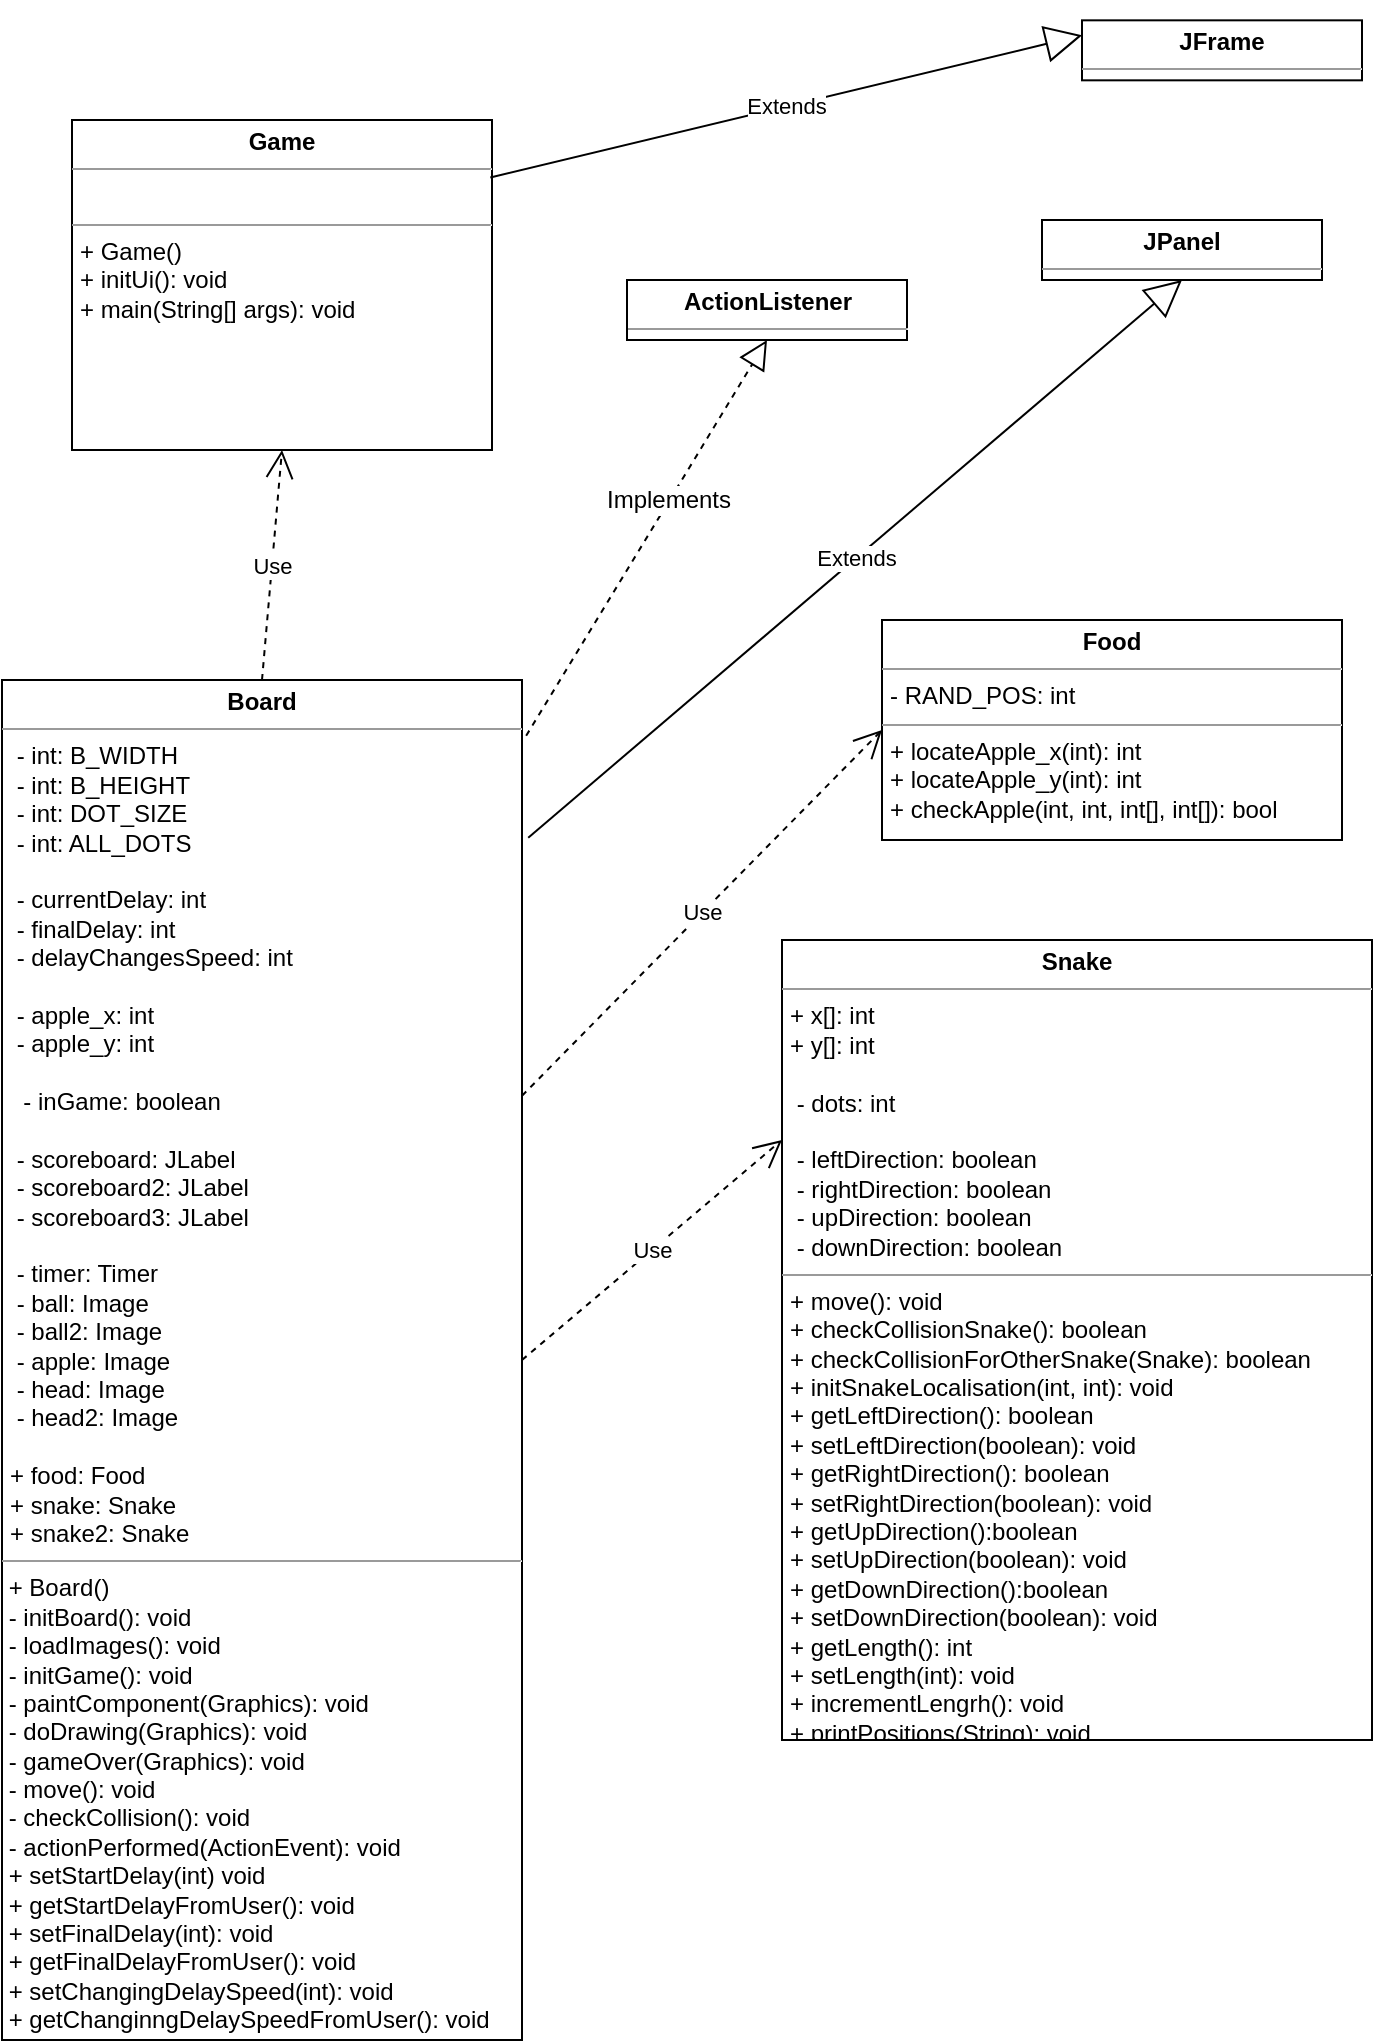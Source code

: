 <mxfile version="10.7.5" type="device"><diagram name="Page-1" id="c4acf3e9-155e-7222-9cf6-157b1a14988f"><mxGraphModel dx="990" dy="2565" grid="1" gridSize="10" guides="1" tooltips="1" connect="1" arrows="1" fold="1" page="1" pageScale="1" pageWidth="827" pageHeight="1169" background="#ffffff" math="0" shadow="0"><root><mxCell id="0"/><mxCell id="1" parent="0"/><mxCell id="eKtmnv-6mM7z_nRozBRa-14" value="&lt;p style=&quot;margin: 0px ; margin-top: 4px ; text-align: center&quot;&gt;&lt;b&gt;Game&lt;/b&gt;&lt;/p&gt;&lt;hr size=&quot;1&quot;&gt;&lt;p style=&quot;margin: 0px ; margin-left: 4px&quot;&gt;&lt;br&gt;&lt;/p&gt;&lt;hr size=&quot;1&quot;&gt;&lt;p style=&quot;margin: 0px ; margin-left: 4px&quot;&gt;+ Game()&lt;/p&gt;&lt;p style=&quot;margin: 0px ; margin-left: 4px&quot;&gt;+ initUi(): void&lt;/p&gt;&lt;p style=&quot;margin: 0px ; margin-left: 4px&quot;&gt;+ main(String[] args): void&lt;/p&gt;" style="verticalAlign=top;align=left;overflow=fill;fontSize=12;fontFamily=Helvetica;html=1;" parent="1" vertex="1"><mxGeometry x="145" y="-1060" width="210" height="165" as="geometry"/></mxCell><mxCell id="eKtmnv-6mM7z_nRozBRa-19" value="&lt;p style=&quot;margin: 0px ; margin-top: 4px ; text-align: center&quot;&gt;&lt;b&gt;Board&lt;/b&gt;&lt;/p&gt;&lt;hr size=&quot;1&quot;&gt;&lt;p style=&quot;margin: 0px ; margin-left: 4px&quot;&gt;&lt;span&gt;&amp;nbsp;- int: B_WIDTH&lt;/span&gt;&lt;br&gt;&lt;/p&gt;&lt;p style=&quot;margin: 0px ; margin-left: 4px&quot;&gt;&amp;nbsp;- int: B_HEIGHT&lt;/p&gt;&lt;p style=&quot;margin: 0px ; margin-left: 4px&quot;&gt;&amp;nbsp;- int: DOT_SIZE&lt;/p&gt;&lt;p style=&quot;margin: 0px ; margin-left: 4px&quot;&gt;&amp;nbsp;- int: ALL_DOTS&lt;/p&gt;&lt;p style=&quot;margin: 0px ; margin-left: 4px&quot;&gt;&lt;br&gt;&lt;/p&gt;&lt;p style=&quot;margin: 0px ; margin-left: 4px&quot;&gt;&amp;nbsp;- currentDelay: int&lt;/p&gt;&lt;p style=&quot;margin: 0px ; margin-left: 4px&quot;&gt;&amp;nbsp;- finalDelay: int&lt;/p&gt;&lt;p style=&quot;margin: 0px ; margin-left: 4px&quot;&gt;&amp;nbsp;- delayChangesSpeed: int&lt;/p&gt;&lt;p style=&quot;margin: 0px ; margin-left: 4px&quot;&gt;&amp;nbsp;&lt;/p&gt;&lt;p style=&quot;margin: 0px ; margin-left: 4px&quot;&gt;&lt;span&gt;&amp;nbsp;- apple_x: int&lt;/span&gt;&lt;/p&gt;&lt;p style=&quot;margin: 0px ; margin-left: 4px&quot;&gt;&amp;nbsp;- apple_y: int&lt;/p&gt;&lt;p style=&quot;margin: 0px ; margin-left: 4px&quot;&gt;&lt;br&gt;&lt;/p&gt;&lt;p style=&quot;margin: 0px ; margin-left: 4px&quot;&gt;&amp;nbsp;&amp;nbsp;&lt;span&gt;- inGame: boolean&lt;/span&gt;&lt;/p&gt;&lt;p style=&quot;margin: 0px ; margin-left: 4px&quot;&gt;&lt;br&gt;&lt;/p&gt;&lt;p style=&quot;margin: 0px ; margin-left: 4px&quot;&gt;&amp;nbsp;- scoreboard: JLabel&lt;/p&gt;&lt;p style=&quot;margin: 0px ; margin-left: 4px&quot;&gt;&amp;nbsp;- scoreboard2: JLabel&lt;/p&gt;&lt;p style=&quot;margin: 0px ; margin-left: 4px&quot;&gt;&amp;nbsp;- scoreboard3: JLabel&lt;/p&gt;&lt;p style=&quot;margin: 0px ; margin-left: 4px&quot;&gt;&lt;br&gt;&lt;/p&gt;&lt;p style=&quot;margin: 0px ; margin-left: 4px&quot;&gt;&amp;nbsp;- timer: Timer&lt;/p&gt;&lt;p style=&quot;margin: 0px ; margin-left: 4px&quot;&gt;&amp;nbsp;- ball: Image&lt;/p&gt;&lt;p style=&quot;margin: 0px ; margin-left: 4px&quot;&gt;&amp;nbsp;- ball2: Image&lt;/p&gt;&lt;p style=&quot;margin: 0px ; margin-left: 4px&quot;&gt;&amp;nbsp;- apple: Image&lt;/p&gt;&lt;p style=&quot;margin: 0px ; margin-left: 4px&quot;&gt;&amp;nbsp;- head: Image&lt;/p&gt;&lt;p style=&quot;margin: 0px ; margin-left: 4px&quot;&gt;&amp;nbsp;- head2: Image&lt;/p&gt;&lt;p style=&quot;margin: 0px ; margin-left: 4px&quot;&gt;&lt;br&gt;&lt;/p&gt;&lt;p style=&quot;margin: 0px ; margin-left: 4px&quot;&gt;+ food: Food&lt;/p&gt;&lt;p style=&quot;margin: 0px ; margin-left: 4px&quot;&gt;+ snake: Snake&lt;/p&gt;&lt;p style=&quot;margin: 0px ; margin-left: 4px&quot;&gt;+ snake2: Snake&lt;/p&gt;&lt;hr size=&quot;1&quot;&gt;&amp;nbsp;+ Board()&lt;br&gt;&amp;nbsp;- initBoard(): void&lt;br&gt;&amp;nbsp;- loadImages(): void&lt;br&gt;&amp;nbsp;- initGame(): void&lt;br&gt;&amp;nbsp;- paintComponent(Graphics): void&lt;br&gt;&amp;nbsp;- doDrawing(Graphics): void&lt;br&gt;&amp;nbsp;- gameOver(Graphics): void&lt;br&gt;&amp;nbsp;- move(): void&lt;br&gt;&amp;nbsp;- checkCollision(): void&lt;br&gt;&amp;nbsp;- actionPerformed(ActionEvent): void&lt;br&gt;&amp;nbsp;+ setStartDelay(int) void&lt;br&gt;&amp;nbsp;+ getStartDelayFromUser(): void&lt;br&gt;&amp;nbsp;+ setFinalDelay(int): void&lt;br&gt;&amp;nbsp;+ getFinalDelayFromUser(): void&lt;br&gt;&amp;nbsp;+ setChangingDelaySpeed(int): void&lt;br&gt;&amp;nbsp;+ getChanginngDelaySpeedFromUser(): void&lt;br&gt;&amp;nbsp;+ changeDelay(): void&lt;br&gt;&lt;br&gt;&lt;br&gt;" style="verticalAlign=top;align=left;overflow=fill;fontSize=12;fontFamily=Helvetica;html=1;" parent="1" vertex="1"><mxGeometry x="110" y="-780" width="260" height="680" as="geometry"/></mxCell><mxCell id="eKtmnv-6mM7z_nRozBRa-21" value="&lt;p style=&quot;margin: 0px ; margin-top: 4px ; text-align: center&quot;&gt;&lt;b&gt;JPanel&lt;/b&gt;&lt;/p&gt;&lt;hr size=&quot;1&quot;&gt;&lt;div style=&quot;height: 2px&quot;&gt;&lt;/div&gt;" style="verticalAlign=top;align=left;overflow=fill;fontSize=12;fontFamily=Helvetica;html=1;" parent="1" vertex="1"><mxGeometry x="630" y="-1010" width="140" height="30" as="geometry"/></mxCell><mxCell id="eKtmnv-6mM7z_nRozBRa-22" value="Extends" style="endArrow=block;endSize=16;endFill=0;html=1;entryX=0.5;entryY=1;entryDx=0;entryDy=0;exitX=1.012;exitY=0.116;exitDx=0;exitDy=0;exitPerimeter=0;" parent="1" source="eKtmnv-6mM7z_nRozBRa-19" target="eKtmnv-6mM7z_nRozBRa-21" edge="1"><mxGeometry width="160" relative="1" as="geometry"><mxPoint x="140" y="565" as="sourcePoint"/><mxPoint x="300" y="565" as="targetPoint"/></mxGeometry></mxCell><mxCell id="WJHCsOlg_e4hRVr4uy2s-4" value="&lt;p style=&quot;margin: 0px ; margin-top: 4px ; text-align: center&quot;&gt;&lt;b&gt;Food&lt;/b&gt;&lt;/p&gt;&lt;hr size=&quot;1&quot;&gt;&lt;p style=&quot;margin: 0px ; margin-left: 4px&quot;&gt;- RAND_POS: int&lt;/p&gt;&lt;hr size=&quot;1&quot;&gt;&lt;p style=&quot;margin: 0px ; margin-left: 4px&quot;&gt;+ locateApple_x(int): int&lt;/p&gt;&lt;p style=&quot;margin: 0px ; margin-left: 4px&quot;&gt;+ locateApple_y(int): int&lt;/p&gt;&lt;p style=&quot;margin: 0px ; margin-left: 4px&quot;&gt;+ checkApple(int, int, int[], int[]): bool&lt;/p&gt;&lt;p style=&quot;margin: 0px ; margin-left: 4px&quot;&gt;&lt;br&gt;&lt;/p&gt;" style="verticalAlign=top;align=left;overflow=fill;fontSize=12;fontFamily=Helvetica;html=1;" parent="1" vertex="1"><mxGeometry x="550" y="-810" width="230" height="110" as="geometry"/></mxCell><mxCell id="WJHCsOlg_e4hRVr4uy2s-7" value="Use" style="endArrow=open;endSize=12;dashed=1;html=1;entryX=0;entryY=0.5;entryDx=0;entryDy=0;" parent="1" source="eKtmnv-6mM7z_nRozBRa-19" target="WJHCsOlg_e4hRVr4uy2s-4" edge="1"><mxGeometry width="160" relative="1" as="geometry"><mxPoint x="350" y="-667" as="sourcePoint"/><mxPoint x="520" y="-440" as="targetPoint"/></mxGeometry></mxCell><mxCell id="WJPnQmteeNFrAKl1WlCO-1" value="" style="endArrow=block;dashed=1;endFill=0;endSize=12;html=1;exitX=1.008;exitY=0.041;exitDx=0;exitDy=0;entryX=0.5;entryY=1;entryDx=0;entryDy=0;exitPerimeter=0;" parent="1" source="eKtmnv-6mM7z_nRozBRa-19" target="WJPnQmteeNFrAKl1WlCO-2" edge="1"><mxGeometry width="160" relative="1" as="geometry"><mxPoint x="530" y="204.5" as="sourcePoint"/><mxPoint x="610" y="195" as="targetPoint"/></mxGeometry></mxCell><mxCell id="WJPnQmteeNFrAKl1WlCO-7" value="Implements" style="text;html=1;resizable=0;points=[];align=center;verticalAlign=middle;labelBackgroundColor=#ffffff;" parent="WJPnQmteeNFrAKl1WlCO-1" vertex="1" connectable="0"><mxGeometry x="0.19" y="1" relative="1" as="geometry"><mxPoint as="offset"/></mxGeometry></mxCell><mxCell id="WJPnQmteeNFrAKl1WlCO-2" value="&lt;p style=&quot;margin: 0px ; margin-top: 4px ; text-align: center&quot;&gt;&lt;b&gt;ActionListener&lt;/b&gt;&lt;/p&gt;&lt;hr size=&quot;1&quot;&gt;&lt;div style=&quot;height: 2px&quot;&gt;&lt;/div&gt;" style="verticalAlign=top;align=left;overflow=fill;fontSize=12;fontFamily=Helvetica;html=1;" parent="1" vertex="1"><mxGeometry x="422.5" y="-980" width="140" height="30" as="geometry"/></mxCell><mxCell id="WJPnQmteeNFrAKl1WlCO-8" value="&lt;p style=&quot;margin: 0px ; margin-top: 4px ; text-align: center&quot;&gt;&lt;b&gt;JFrame&lt;/b&gt;&lt;/p&gt;&lt;hr size=&quot;1&quot;&gt;&lt;div style=&quot;height: 2px&quot;&gt;&lt;/div&gt;" style="verticalAlign=top;align=left;overflow=fill;fontSize=12;fontFamily=Helvetica;html=1;" parent="1" vertex="1"><mxGeometry x="650" y="-1109.833" width="140" height="30" as="geometry"/></mxCell><mxCell id="WJPnQmteeNFrAKl1WlCO-9" value="Extends" style="endArrow=block;endSize=16;endFill=0;html=1;entryX=0;entryY=0.25;entryDx=0;entryDy=0;exitX=0.996;exitY=0.174;exitDx=0;exitDy=0;exitPerimeter=0;" parent="1" source="eKtmnv-6mM7z_nRozBRa-14" target="WJPnQmteeNFrAKl1WlCO-8" edge="1"><mxGeometry width="160" relative="1" as="geometry"><mxPoint x="210" y="-1210" as="sourcePoint"/><mxPoint x="490" y="-747" as="targetPoint"/></mxGeometry></mxCell><mxCell id="WJPnQmteeNFrAKl1WlCO-15" value="Use" style="endArrow=open;endSize=12;dashed=1;html=1;entryX=0.5;entryY=1;entryDx=0;entryDy=0;exitX=0.5;exitY=0;exitDx=0;exitDy=0;" parent="1" source="eKtmnv-6mM7z_nRozBRa-19" target="eKtmnv-6mM7z_nRozBRa-14" edge="1"><mxGeometry width="160" relative="1" as="geometry"><mxPoint x="253.294" y="-567.706" as="sourcePoint"/><mxPoint x="413.294" y="-930.059" as="targetPoint"/></mxGeometry></mxCell><mxCell id="9ZjyjduLm7wGV8KY6EsZ-1" value="&lt;p style=&quot;margin: 0px ; margin-top: 4px ; text-align: center&quot;&gt;&lt;b&gt;Snake&lt;/b&gt;&lt;/p&gt;&lt;hr size=&quot;1&quot;&gt;&lt;p style=&quot;margin: 0px ; margin-left: 4px&quot;&gt;+ x[]: int&lt;/p&gt;&lt;p style=&quot;margin: 0px ; margin-left: 4px&quot;&gt;+ y[]: int&lt;/p&gt;&lt;p style=&quot;margin: 0px ; margin-left: 4px&quot;&gt;&lt;br&gt;&lt;/p&gt;&lt;p style=&quot;margin: 0px ; margin-left: 4px&quot;&gt;&amp;nbsp;- dots: int&lt;/p&gt;&lt;p style=&quot;margin: 0px ; margin-left: 4px&quot;&gt;&lt;br&gt;&lt;/p&gt;&lt;p style=&quot;margin: 0px ; margin-left: 4px&quot;&gt;&amp;nbsp;- leftDirection: boolean&lt;/p&gt;&lt;p style=&quot;margin: 0px ; margin-left: 4px&quot;&gt;&amp;nbsp;- rightDirection: boolean&lt;/p&gt;&lt;p style=&quot;margin: 0px ; margin-left: 4px&quot;&gt;&amp;nbsp;- upDirection: boolean&lt;/p&gt;&lt;p style=&quot;margin: 0px ; margin-left: 4px&quot;&gt;&amp;nbsp;- downDirection: boolean&lt;/p&gt;&lt;hr size=&quot;1&quot;&gt;&lt;p style=&quot;margin: 0px ; margin-left: 4px&quot;&gt;+ move(): void&lt;/p&gt;&lt;p style=&quot;margin: 0px ; margin-left: 4px&quot;&gt;+ checkCollisionSnake(): boolean&lt;/p&gt;&lt;p style=&quot;margin: 0px ; margin-left: 4px&quot;&gt;+ checkCollisionForOtherSnake(Snake): boolean&lt;/p&gt;&lt;p style=&quot;margin: 0px ; margin-left: 4px&quot;&gt;+ initSnakeLocalisation(int, int): void&lt;/p&gt;&lt;p style=&quot;margin: 0px ; margin-left: 4px&quot;&gt;+ getLeftDirection(): boolean&lt;/p&gt;&lt;p style=&quot;margin: 0px ; margin-left: 4px&quot;&gt;+ setLeftDirection(boolean): void&lt;/p&gt;&lt;p style=&quot;margin: 0px ; margin-left: 4px&quot;&gt;+ getRightDirection(): boolean&lt;/p&gt;&lt;p style=&quot;margin: 0px ; margin-left: 4px&quot;&gt;+ setRightDirection(boolean): void&lt;/p&gt;&lt;p style=&quot;margin: 0px ; margin-left: 4px&quot;&gt;+ getUpDirection():boolean&lt;/p&gt;&lt;p style=&quot;margin: 0px ; margin-left: 4px&quot;&gt;+ setUpDirection(boolean): void&lt;/p&gt;&lt;p style=&quot;margin: 0px ; margin-left: 4px&quot;&gt;+ getDownDirection():boolean&lt;/p&gt;&lt;p style=&quot;margin: 0px ; margin-left: 4px&quot;&gt;+ setDownDirection(boolean): void&lt;/p&gt;&lt;p style=&quot;margin: 0px ; margin-left: 4px&quot;&gt;+ getLength(): int&lt;/p&gt;&lt;p style=&quot;margin: 0px ; margin-left: 4px&quot;&gt;+ setLength(int): void&lt;/p&gt;&lt;p style=&quot;margin: 0px ; margin-left: 4px&quot;&gt;+ incrementLengrh(): void&lt;/p&gt;&lt;p style=&quot;margin: 0px ; margin-left: 4px&quot;&gt;+ printPositions(String): void&lt;/p&gt;&lt;p style=&quot;margin: 0px ; margin-left: 4px&quot;&gt;&lt;br&gt;&lt;/p&gt;&lt;p&gt;&lt;br&gt;&lt;/p&gt;" style="verticalAlign=top;align=left;overflow=fill;fontSize=12;fontFamily=Helvetica;html=1;" vertex="1" parent="1"><mxGeometry x="500" y="-650" width="295" height="400" as="geometry"/></mxCell><mxCell id="9ZjyjduLm7wGV8KY6EsZ-2" value="Use" style="endArrow=open;endSize=12;dashed=1;html=1;entryX=0;entryY=0.25;entryDx=0;entryDy=0;exitX=1;exitY=0.5;exitDx=0;exitDy=0;" edge="1" parent="1" source="eKtmnv-6mM7z_nRozBRa-19" target="9ZjyjduLm7wGV8KY6EsZ-1"><mxGeometry width="160" relative="1" as="geometry"><mxPoint x="380" y="-602.742" as="sourcePoint"/><mxPoint x="560" y="-745" as="targetPoint"/></mxGeometry></mxCell></root></mxGraphModel></diagram></mxfile>
